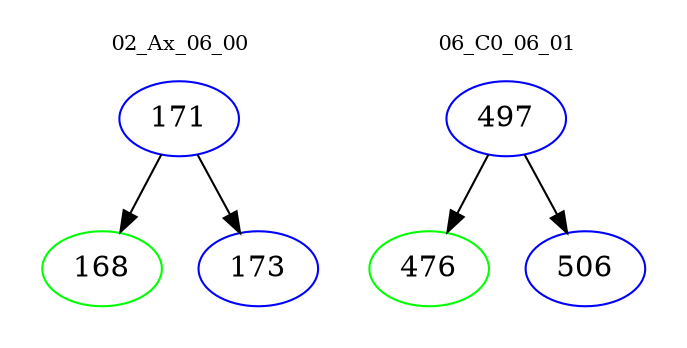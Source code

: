 digraph{
subgraph cluster_0 {
color = white
label = "02_Ax_06_00";
fontsize=10;
T0_171 [label="171", color="blue"]
T0_171 -> T0_168 [color="black"]
T0_168 [label="168", color="green"]
T0_171 -> T0_173 [color="black"]
T0_173 [label="173", color="blue"]
}
subgraph cluster_1 {
color = white
label = "06_C0_06_01";
fontsize=10;
T1_497 [label="497", color="blue"]
T1_497 -> T1_476 [color="black"]
T1_476 [label="476", color="green"]
T1_497 -> T1_506 [color="black"]
T1_506 [label="506", color="blue"]
}
}
